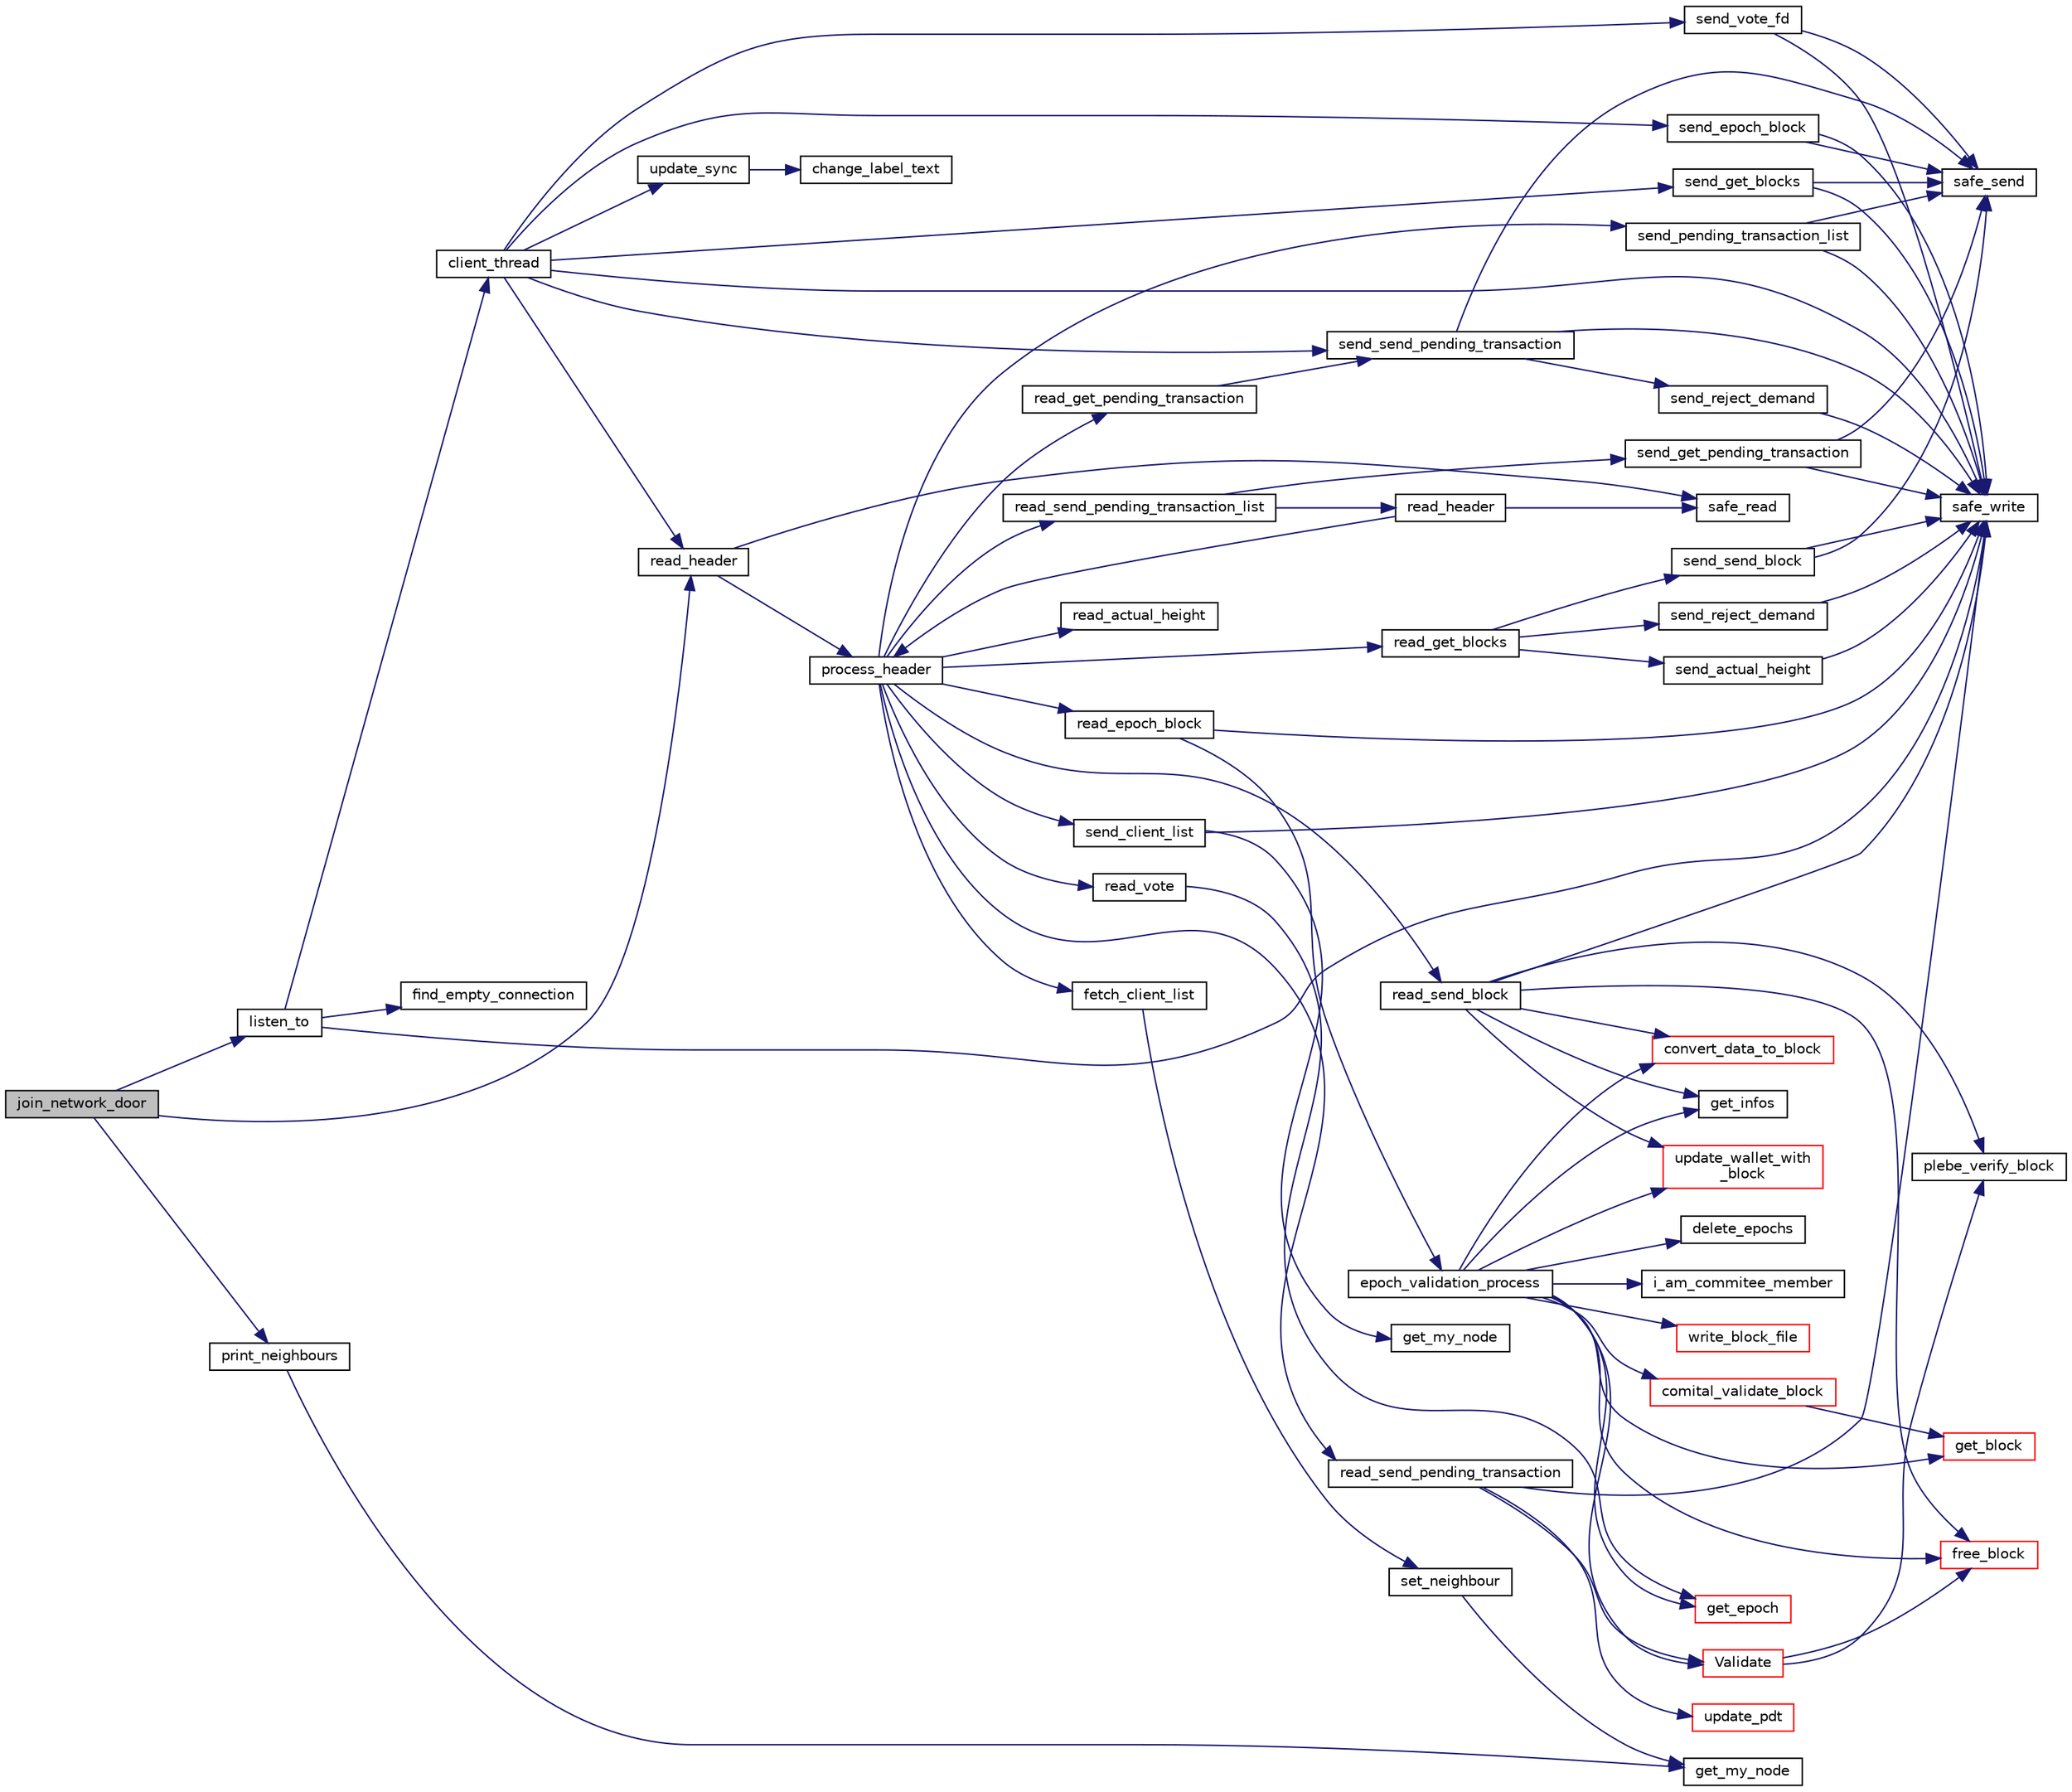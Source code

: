 digraph "join_network_door"
{
 // LATEX_PDF_SIZE
  edge [fontname="Helvetica",fontsize="10",labelfontname="Helvetica",labelfontsize="10"];
  node [fontname="Helvetica",fontsize="10",shape=record];
  rankdir="LR";
  Node1 [label="join_network_door",height=0.2,width=0.4,color="black", fillcolor="grey75", style="filled", fontcolor="black",tooltip=" "];
  Node1 -> Node2 [color="midnightblue",fontsize="10",style="solid",fontname="Helvetica"];
  Node2 [label="listen_to",height=0.2,width=0.4,color="black", fillcolor="white", style="filled",URL="$network_2client_8h.html#a7be5d0a5ee88cfd1a654fc4813273708",tooltip="Tries to connect to the peer-to-peer network via a node in the Node structure."];
  Node2 -> Node3 [color="midnightblue",fontsize="10",style="solid",fontname="Helvetica"];
  Node3 [label="client_thread",height=0.2,width=0.4,color="black", fillcolor="white", style="filled",URL="$core_2network_2client_8c.html#a351b786eb662460f254da2ff204fcfcc",tooltip="Create a client thread."];
  Node3 -> Node4 [color="midnightblue",fontsize="10",style="solid",fontname="Helvetica"];
  Node4 [label="read_header",height=0.2,width=0.4,color="black", fillcolor="white", style="filled",URL="$get__data_8h.html#a1f63104d8a019196f59d848bacafcaf0",tooltip="Waits a header in 'sockfd', reads it and processes it."];
  Node4 -> Node5 [color="midnightblue",fontsize="10",style="solid",fontname="Helvetica"];
  Node5 [label="process_header",height=0.2,width=0.4,color="black", fillcolor="white", style="filled",URL="$get__data_8c.html#acf73eaf498a41a592973793346c358d7",tooltip=" "];
  Node5 -> Node6 [color="midnightblue",fontsize="10",style="solid",fontname="Helvetica"];
  Node6 [label="fetch_client_list",height=0.2,width=0.4,color="black", fillcolor="white", style="filled",URL="$get__data_8c.html#af1d5dee6718cc61cfb57a036be81dc14",tooltip="Fetches the client list from a socket fd."];
  Node6 -> Node7 [color="midnightblue",fontsize="10",style="solid",fontname="Helvetica"];
  Node7 [label="set_neighbour",height=0.2,width=0.4,color="black", fillcolor="white", style="filled",URL="$network_2client_8h.html#a65f3df28a906d619b5f408a26aec7649",tooltip="Sets a neighbour in the client.neightbours section."];
  Node7 -> Node8 [color="midnightblue",fontsize="10",style="solid",fontname="Helvetica"];
  Node8 [label="get_my_node",height=0.2,width=0.4,color="black", fillcolor="white", style="filled",URL="$core_2network_2client_8c.html#a745cc052bf8990bd3189b857a1d29f40",tooltip="Get the my node object."];
  Node5 -> Node9 [color="midnightblue",fontsize="10",style="solid",fontname="Helvetica"];
  Node9 [label="read_actual_height",height=0.2,width=0.4,color="black", fillcolor="white", style="filled",URL="$get__data_8c.html#a3154f22c1670ffd8b602106da7292aa1",tooltip="Get the actual height of a node via its sock fd."];
  Node5 -> Node10 [color="midnightblue",fontsize="10",style="solid",fontname="Helvetica"];
  Node10 [label="read_epoch_block",height=0.2,width=0.4,color="black", fillcolor="white", style="filled",URL="$get__data_8c.html#a8989114706afc158ef465a1cba2de0dc",tooltip="Read a socket sended epoch block."];
  Node10 -> Node11 [color="midnightblue",fontsize="10",style="solid",fontname="Helvetica"];
  Node11 [label="epoch_validation_process",height=0.2,width=0.4,color="black", fillcolor="white", style="filled",URL="$get__data_8c.html#aa5eb9e1d62d1366fdebe19a5819d1bde",tooltip="Epoch validation protocol."];
  Node11 -> Node12 [color="midnightblue",fontsize="10",style="solid",fontname="Helvetica"];
  Node12 [label="comital_validate_block",height=0.2,width=0.4,color="red", fillcolor="white", style="filled",URL="$validation__engine_8h.html#a8a7c063b5d2f1c5e3e0527a5b133e6a2",tooltip="For the comital, check block validity."];
  Node12 -> Node13 [color="midnightblue",fontsize="10",style="solid",fontname="Helvetica"];
  Node13 [label="get_block",height=0.2,width=0.4,color="red", fillcolor="white", style="filled",URL="$block_8h.html#a32140266e4b385f64860944a5edd0153",tooltip="Get a block object."];
  Node11 -> Node24 [color="midnightblue",fontsize="10",style="solid",fontname="Helvetica"];
  Node24 [label="convert_data_to_block",height=0.2,width=0.4,color="red", fillcolor="white", style="filled",URL="$block_8h.html#ada1355f8610cc450d7c8f662dc6a7aef",tooltip="Convert serialized data to Block*."];
  Node11 -> Node25 [color="midnightblue",fontsize="10",style="solid",fontname="Helvetica"];
  Node25 [label="delete_epochs",height=0.2,width=0.4,color="black", fillcolor="white", style="filled",URL="$block_8h.html#a26d68c21f6e7bedeb73586554f4a9526",tooltip="Delete specific epoches (draft blocks)"];
  Node11 -> Node26 [color="midnightblue",fontsize="10",style="solid",fontname="Helvetica"];
  Node26 [label="free_block",height=0.2,width=0.4,color="red", fillcolor="white", style="filled",URL="$block_8h.html#a3eb417f7cce88e8ec69d6974cd25e49f",tooltip="Free a block structure."];
  Node11 -> Node13 [color="midnightblue",fontsize="10",style="solid",fontname="Helvetica"];
  Node11 -> Node28 [color="midnightblue",fontsize="10",style="solid",fontname="Helvetica"];
  Node28 [label="get_epoch",height=0.2,width=0.4,color="red", fillcolor="white", style="filled",URL="$block_8h.html#ae323b374e9ca8c490d4f0b8ff04df0ba",tooltip="Get the epoch object."];
  Node11 -> Node29 [color="midnightblue",fontsize="10",style="solid",fontname="Helvetica"];
  Node29 [label="get_infos",height=0.2,width=0.4,color="black", fillcolor="white", style="filled",URL="$client_8h.html#a480459f3451fa57a66df548ca0b408e3",tooltip=" "];
  Node11 -> Node30 [color="midnightblue",fontsize="10",style="solid",fontname="Helvetica"];
  Node30 [label="i_am_commitee_member",height=0.2,width=0.4,color="black", fillcolor="white", style="filled",URL="$validators_8h.html#a45a8d2bd3e658918109e66d96c9055c4",tooltip="Check if the current user is a member of the next comitee."];
  Node11 -> Node31 [color="midnightblue",fontsize="10",style="solid",fontname="Helvetica"];
  Node31 [label="update_wallet_with\l_block",height=0.2,width=0.4,color="red", fillcolor="white", style="filled",URL="$block_8h.html#aa460be06109601a5626d1acb251e1602",tooltip="Update the Wallet* structure with the transactions in a block."];
  Node11 -> Node32 [color="midnightblue",fontsize="10",style="solid",fontname="Helvetica"];
  Node32 [label="Validate",height=0.2,width=0.4,color="red", fillcolor="white", style="filled",URL="$client_8h.html#a6a17e4539f5b0c67dbd36bae0c2c0c8a",tooltip=" "];
  Node32 -> Node26 [color="midnightblue",fontsize="10",style="solid",fontname="Helvetica"];
  Node32 -> Node54 [color="midnightblue",fontsize="10",style="solid",fontname="Helvetica"];
  Node54 [label="plebe_verify_block",height=0.2,width=0.4,color="black", fillcolor="white", style="filled",URL="$validation__engine_8h.html#aa566a0b7eb319d2489b8ac68c6e76824",tooltip="For the plèbe, check block validity."];
  Node11 -> Node49 [color="midnightblue",fontsize="10",style="solid",fontname="Helvetica"];
  Node49 [label="write_block_file",height=0.2,width=0.4,color="red", fillcolor="white", style="filled",URL="$block_8h.html#a31943025b7c5be568f87a90fcdcaf8c2",tooltip="Writes a block struct in a file."];
  Node10 -> Node56 [color="midnightblue",fontsize="10",style="solid",fontname="Helvetica"];
  Node56 [label="safe_write",height=0.2,width=0.4,color="black", fillcolor="white", style="filled",URL="$safe_8h.html#a405edff38f586c79822927a3b981e504",tooltip="Writes safely to a file descriptor."];
  Node5 -> Node57 [color="midnightblue",fontsize="10",style="solid",fontname="Helvetica"];
  Node57 [label="read_get_blocks",height=0.2,width=0.4,color="black", fillcolor="white", style="filled",URL="$get__data_8c.html#a631322afdbd098ac36cc0606bb6d0859",tooltip="Read blocks from a sock fd."];
  Node57 -> Node58 [color="midnightblue",fontsize="10",style="solid",fontname="Helvetica"];
  Node58 [label="send_actual_height",height=0.2,width=0.4,color="black", fillcolor="white", style="filled",URL="$send__data_8h.html#adb40f883657d52ed3ba313b116cab145",tooltip=" "];
  Node58 -> Node56 [color="midnightblue",fontsize="10",style="solid",fontname="Helvetica"];
  Node57 -> Node59 [color="midnightblue",fontsize="10",style="solid",fontname="Helvetica"];
  Node59 [label="send_reject_demand",height=0.2,width=0.4,color="black", fillcolor="white", style="filled",URL="$send__data_8h.html#aa8859ad379bea05c4aa49401434f643b",tooltip=" "];
  Node59 -> Node56 [color="midnightblue",fontsize="10",style="solid",fontname="Helvetica"];
  Node57 -> Node60 [color="midnightblue",fontsize="10",style="solid",fontname="Helvetica"];
  Node60 [label="send_send_block",height=0.2,width=0.4,color="black", fillcolor="white", style="filled",URL="$send__data_8h.html#a531773aa2b9ab63b3bec76fd51600ae8",tooltip=" "];
  Node60 -> Node61 [color="midnightblue",fontsize="10",style="solid",fontname="Helvetica"];
  Node61 [label="safe_send",height=0.2,width=0.4,color="black", fillcolor="white", style="filled",URL="$safe_8h.html#aeb28bdb1609a5e208b7840b471413e81",tooltip="Send safely to a file descriptor."];
  Node60 -> Node56 [color="midnightblue",fontsize="10",style="solid",fontname="Helvetica"];
  Node5 -> Node62 [color="midnightblue",fontsize="10",style="solid",fontname="Helvetica"];
  Node62 [label="read_get_pending_transaction",height=0.2,width=0.4,color="black", fillcolor="white", style="filled",URL="$get__data_8c.html#a9b04d0ec3f9553f80d32214a0f3722a0",tooltip="Get a socket sended pending transaction."];
  Node62 -> Node63 [color="midnightblue",fontsize="10",style="solid",fontname="Helvetica"];
  Node63 [label="send_send_pending_transaction",height=0.2,width=0.4,color="black", fillcolor="white", style="filled",URL="$send__data_8h.html#a44568bf063db6d1080211c0b9600f96f",tooltip=" "];
  Node63 -> Node61 [color="midnightblue",fontsize="10",style="solid",fontname="Helvetica"];
  Node63 -> Node56 [color="midnightblue",fontsize="10",style="solid",fontname="Helvetica"];
  Node63 -> Node64 [color="midnightblue",fontsize="10",style="solid",fontname="Helvetica"];
  Node64 [label="send_reject_demand",height=0.2,width=0.4,color="black", fillcolor="white", style="filled",URL="$send__data_8c.html#aa8859ad379bea05c4aa49401434f643b",tooltip=" "];
  Node64 -> Node56 [color="midnightblue",fontsize="10",style="solid",fontname="Helvetica"];
  Node5 -> Node65 [color="midnightblue",fontsize="10",style="solid",fontname="Helvetica"];
  Node65 [label="read_send_block",height=0.2,width=0.4,color="black", fillcolor="white", style="filled",URL="$get__data_8c.html#a303e1f807716bb24a8ea182c2ef15bdf",tooltip="Read a socket sended block."];
  Node65 -> Node24 [color="midnightblue",fontsize="10",style="solid",fontname="Helvetica"];
  Node65 -> Node26 [color="midnightblue",fontsize="10",style="solid",fontname="Helvetica"];
  Node65 -> Node29 [color="midnightblue",fontsize="10",style="solid",fontname="Helvetica"];
  Node65 -> Node54 [color="midnightblue",fontsize="10",style="solid",fontname="Helvetica"];
  Node65 -> Node56 [color="midnightblue",fontsize="10",style="solid",fontname="Helvetica"];
  Node65 -> Node31 [color="midnightblue",fontsize="10",style="solid",fontname="Helvetica"];
  Node5 -> Node66 [color="midnightblue",fontsize="10",style="solid",fontname="Helvetica"];
  Node66 [label="read_send_pending_transaction",height=0.2,width=0.4,color="black", fillcolor="white", style="filled",URL="$get__data_8c.html#ae72cba3b0c10b02c73fb58f40c4bc341",tooltip="Read a socket sended pending transaction."];
  Node66 -> Node56 [color="midnightblue",fontsize="10",style="solid",fontname="Helvetica"];
  Node66 -> Node67 [color="midnightblue",fontsize="10",style="solid",fontname="Helvetica"];
  Node67 [label="update_pdt",height=0.2,width=0.4,color="red", fillcolor="white", style="filled",URL="$client_8h.html#a35c808540bae041c9d4f83012c639426",tooltip=" "];
  Node66 -> Node32 [color="midnightblue",fontsize="10",style="solid",fontname="Helvetica"];
  Node5 -> Node69 [color="midnightblue",fontsize="10",style="solid",fontname="Helvetica"];
  Node69 [label="read_send_pending_transaction_list",height=0.2,width=0.4,color="black", fillcolor="white", style="filled",URL="$get__data_8c.html#a510587b3efb5dbf21a2c873ada26881a",tooltip="Read a socket sended pending transaction list."];
  Node69 -> Node70 [color="midnightblue",fontsize="10",style="solid",fontname="Helvetica"];
  Node70 [label="read_header",height=0.2,width=0.4,color="black", fillcolor="white", style="filled",URL="$get__data_8c.html#a1f63104d8a019196f59d848bacafcaf0",tooltip="Waits a header in 'sockfd', reads it and processes it."];
  Node70 -> Node5 [color="midnightblue",fontsize="10",style="solid",fontname="Helvetica"];
  Node70 -> Node71 [color="midnightblue",fontsize="10",style="solid",fontname="Helvetica"];
  Node71 [label="safe_read",height=0.2,width=0.4,color="black", fillcolor="white", style="filled",URL="$safe_8h.html#a5cdb8f1fd0a2b177164e88074639a648",tooltip="Reads safely in a file descriptor until '\\r\\n\\r\\n'."];
  Node69 -> Node72 [color="midnightblue",fontsize="10",style="solid",fontname="Helvetica"];
  Node72 [label="send_get_pending_transaction",height=0.2,width=0.4,color="black", fillcolor="white", style="filled",URL="$send__data_8h.html#a98ff5bedd4800a58f44fd6fa16ebd1a5",tooltip=" "];
  Node72 -> Node61 [color="midnightblue",fontsize="10",style="solid",fontname="Helvetica"];
  Node72 -> Node56 [color="midnightblue",fontsize="10",style="solid",fontname="Helvetica"];
  Node5 -> Node73 [color="midnightblue",fontsize="10",style="solid",fontname="Helvetica"];
  Node73 [label="read_vote",height=0.2,width=0.4,color="black", fillcolor="white", style="filled",URL="$get__data_8c.html#a5737d80f9ea3cff0c0605601c9fb6513",tooltip="Read a socket sended vote."];
  Node73 -> Node28 [color="midnightblue",fontsize="10",style="solid",fontname="Helvetica"];
  Node5 -> Node74 [color="midnightblue",fontsize="10",style="solid",fontname="Helvetica"];
  Node74 [label="send_client_list",height=0.2,width=0.4,color="black", fillcolor="white", style="filled",URL="$send__data_8h.html#ad9194d475483d8bcc59cc5e1de6fbc0a",tooltip="Sends my client list to a node via 'sockfd'."];
  Node74 -> Node75 [color="midnightblue",fontsize="10",style="solid",fontname="Helvetica"];
  Node75 [label="get_my_node",height=0.2,width=0.4,color="black", fillcolor="white", style="filled",URL="$network_2client_8h.html#a745cc052bf8990bd3189b857a1d29f40",tooltip="Get the my node object."];
  Node74 -> Node56 [color="midnightblue",fontsize="10",style="solid",fontname="Helvetica"];
  Node5 -> Node76 [color="midnightblue",fontsize="10",style="solid",fontname="Helvetica"];
  Node76 [label="send_pending_transaction_list",height=0.2,width=0.4,color="black", fillcolor="white", style="filled",URL="$send__data_8h.html#a456da43b803dd9e6d7dc17b8b3881c1a",tooltip=" "];
  Node76 -> Node61 [color="midnightblue",fontsize="10",style="solid",fontname="Helvetica"];
  Node76 -> Node56 [color="midnightblue",fontsize="10",style="solid",fontname="Helvetica"];
  Node4 -> Node71 [color="midnightblue",fontsize="10",style="solid",fontname="Helvetica"];
  Node3 -> Node56 [color="midnightblue",fontsize="10",style="solid",fontname="Helvetica"];
  Node3 -> Node77 [color="midnightblue",fontsize="10",style="solid",fontname="Helvetica"];
  Node77 [label="send_epoch_block",height=0.2,width=0.4,color="black", fillcolor="white", style="filled",URL="$send__data_8h.html#aa071fb878bcd5651f272fb06d5e30703",tooltip=" "];
  Node77 -> Node61 [color="midnightblue",fontsize="10",style="solid",fontname="Helvetica"];
  Node77 -> Node56 [color="midnightblue",fontsize="10",style="solid",fontname="Helvetica"];
  Node3 -> Node78 [color="midnightblue",fontsize="10",style="solid",fontname="Helvetica"];
  Node78 [label="send_get_blocks",height=0.2,width=0.4,color="black", fillcolor="white", style="filled",URL="$send__data_8h.html#a51882be5abfcbec43cd4172fecc4ccce",tooltip="Sends get blocks."];
  Node78 -> Node61 [color="midnightblue",fontsize="10",style="solid",fontname="Helvetica"];
  Node78 -> Node56 [color="midnightblue",fontsize="10",style="solid",fontname="Helvetica"];
  Node3 -> Node63 [color="midnightblue",fontsize="10",style="solid",fontname="Helvetica"];
  Node3 -> Node79 [color="midnightblue",fontsize="10",style="solid",fontname="Helvetica"];
  Node79 [label="send_vote_fd",height=0.2,width=0.4,color="black", fillcolor="white", style="filled",URL="$send__data_8h.html#a39e8a998b5ca364579e286a92daa92c0",tooltip=" "];
  Node79 -> Node61 [color="midnightblue",fontsize="10",style="solid",fontname="Helvetica"];
  Node79 -> Node56 [color="midnightblue",fontsize="10",style="solid",fontname="Helvetica"];
  Node3 -> Node80 [color="midnightblue",fontsize="10",style="solid",fontname="Helvetica"];
  Node80 [label="update_sync",height=0.2,width=0.4,color="black", fillcolor="white", style="filled",URL="$ui_8h.html#aa390af6abf83347d6b141cee7b7dde29",tooltip=" "];
  Node80 -> Node81 [color="midnightblue",fontsize="10",style="solid",fontname="Helvetica"];
  Node81 [label="change_label_text",height=0.2,width=0.4,color="black", fillcolor="white", style="filled",URL="$ui_8c.html#ae4c608b5626430bac55322e32309bf8f",tooltip=" "];
  Node2 -> Node82 [color="midnightblue",fontsize="10",style="solid",fontname="Helvetica"];
  Node82 [label="find_empty_connection",height=0.2,width=0.4,color="black", fillcolor="white", style="filled",URL="$core_2network_2client_8c.html#ac6f2cb10ccd85dd8e65b4523d734bcfe",tooltip="Find if connection has any empty field."];
  Node2 -> Node56 [color="midnightblue",fontsize="10",style="solid",fontname="Helvetica"];
  Node1 -> Node83 [color="midnightblue",fontsize="10",style="solid",fontname="Helvetica"];
  Node83 [label="print_neighbours",height=0.2,width=0.4,color="black", fillcolor="white", style="filled",URL="$network_2client_8h.html#ae814feddaa9902371625b42131b1a7f4",tooltip="Print neighbours list."];
  Node83 -> Node8 [color="midnightblue",fontsize="10",style="solid",fontname="Helvetica"];
  Node1 -> Node4 [color="midnightblue",fontsize="10",style="solid",fontname="Helvetica"];
}
